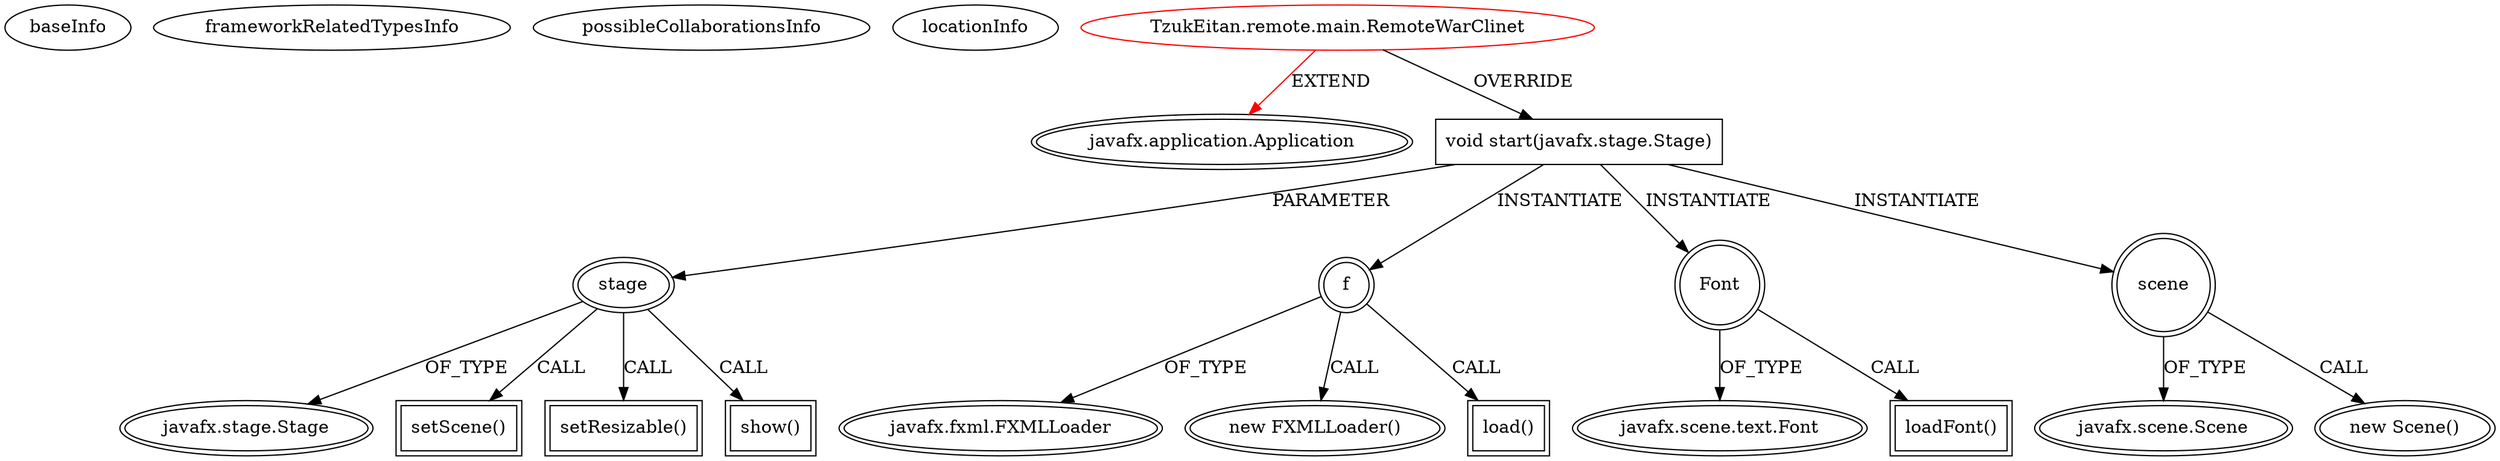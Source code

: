 digraph {
baseInfo[graphId=3480,category="extension_graph",isAnonymous=false,possibleRelation=false]
frameworkRelatedTypesInfo[0="javafx.application.Application"]
possibleCollaborationsInfo[]
locationInfo[projectName="kokoreko-WarGamesGuyBen",filePath="/kokoreko-WarGamesGuyBen/WarGamesGuyBen-master/src/TzukEitan/remote/main/RemoteWarClinet.java",contextSignature="RemoteWarClinet",graphId="3480"]
0[label="TzukEitan.remote.main.RemoteWarClinet",vertexType="ROOT_CLIENT_CLASS_DECLARATION",isFrameworkType=false,color=red]
1[label="javafx.application.Application",vertexType="FRAMEWORK_CLASS_TYPE",isFrameworkType=true,peripheries=2]
2[label="void start(javafx.stage.Stage)",vertexType="OVERRIDING_METHOD_DECLARATION",isFrameworkType=false,shape=box]
3[label="stage",vertexType="PARAMETER_DECLARATION",isFrameworkType=true,peripheries=2]
4[label="javafx.stage.Stage",vertexType="FRAMEWORK_CLASS_TYPE",isFrameworkType=true,peripheries=2]
6[label="f",vertexType="VARIABLE_EXPRESION",isFrameworkType=true,peripheries=2,shape=circle]
7[label="javafx.fxml.FXMLLoader",vertexType="FRAMEWORK_CLASS_TYPE",isFrameworkType=true,peripheries=2]
5[label="new FXMLLoader()",vertexType="CONSTRUCTOR_CALL",isFrameworkType=true,peripheries=2]
9[label="load()",vertexType="INSIDE_CALL",isFrameworkType=true,peripheries=2,shape=box]
10[label="Font",vertexType="VARIABLE_EXPRESION",isFrameworkType=true,peripheries=2,shape=circle]
12[label="javafx.scene.text.Font",vertexType="FRAMEWORK_CLASS_TYPE",isFrameworkType=true,peripheries=2]
11[label="loadFont()",vertexType="INSIDE_CALL",isFrameworkType=true,peripheries=2,shape=box]
14[label="scene",vertexType="VARIABLE_EXPRESION",isFrameworkType=true,peripheries=2,shape=circle]
15[label="javafx.scene.Scene",vertexType="FRAMEWORK_CLASS_TYPE",isFrameworkType=true,peripheries=2]
13[label="new Scene()",vertexType="CONSTRUCTOR_CALL",isFrameworkType=true,peripheries=2]
17[label="setScene()",vertexType="INSIDE_CALL",isFrameworkType=true,peripheries=2,shape=box]
19[label="setResizable()",vertexType="INSIDE_CALL",isFrameworkType=true,peripheries=2,shape=box]
21[label="show()",vertexType="INSIDE_CALL",isFrameworkType=true,peripheries=2,shape=box]
0->1[label="EXTEND",color=red]
0->2[label="OVERRIDE"]
3->4[label="OF_TYPE"]
2->3[label="PARAMETER"]
2->6[label="INSTANTIATE"]
6->7[label="OF_TYPE"]
6->5[label="CALL"]
6->9[label="CALL"]
2->10[label="INSTANTIATE"]
10->12[label="OF_TYPE"]
10->11[label="CALL"]
2->14[label="INSTANTIATE"]
14->15[label="OF_TYPE"]
14->13[label="CALL"]
3->17[label="CALL"]
3->19[label="CALL"]
3->21[label="CALL"]
}
